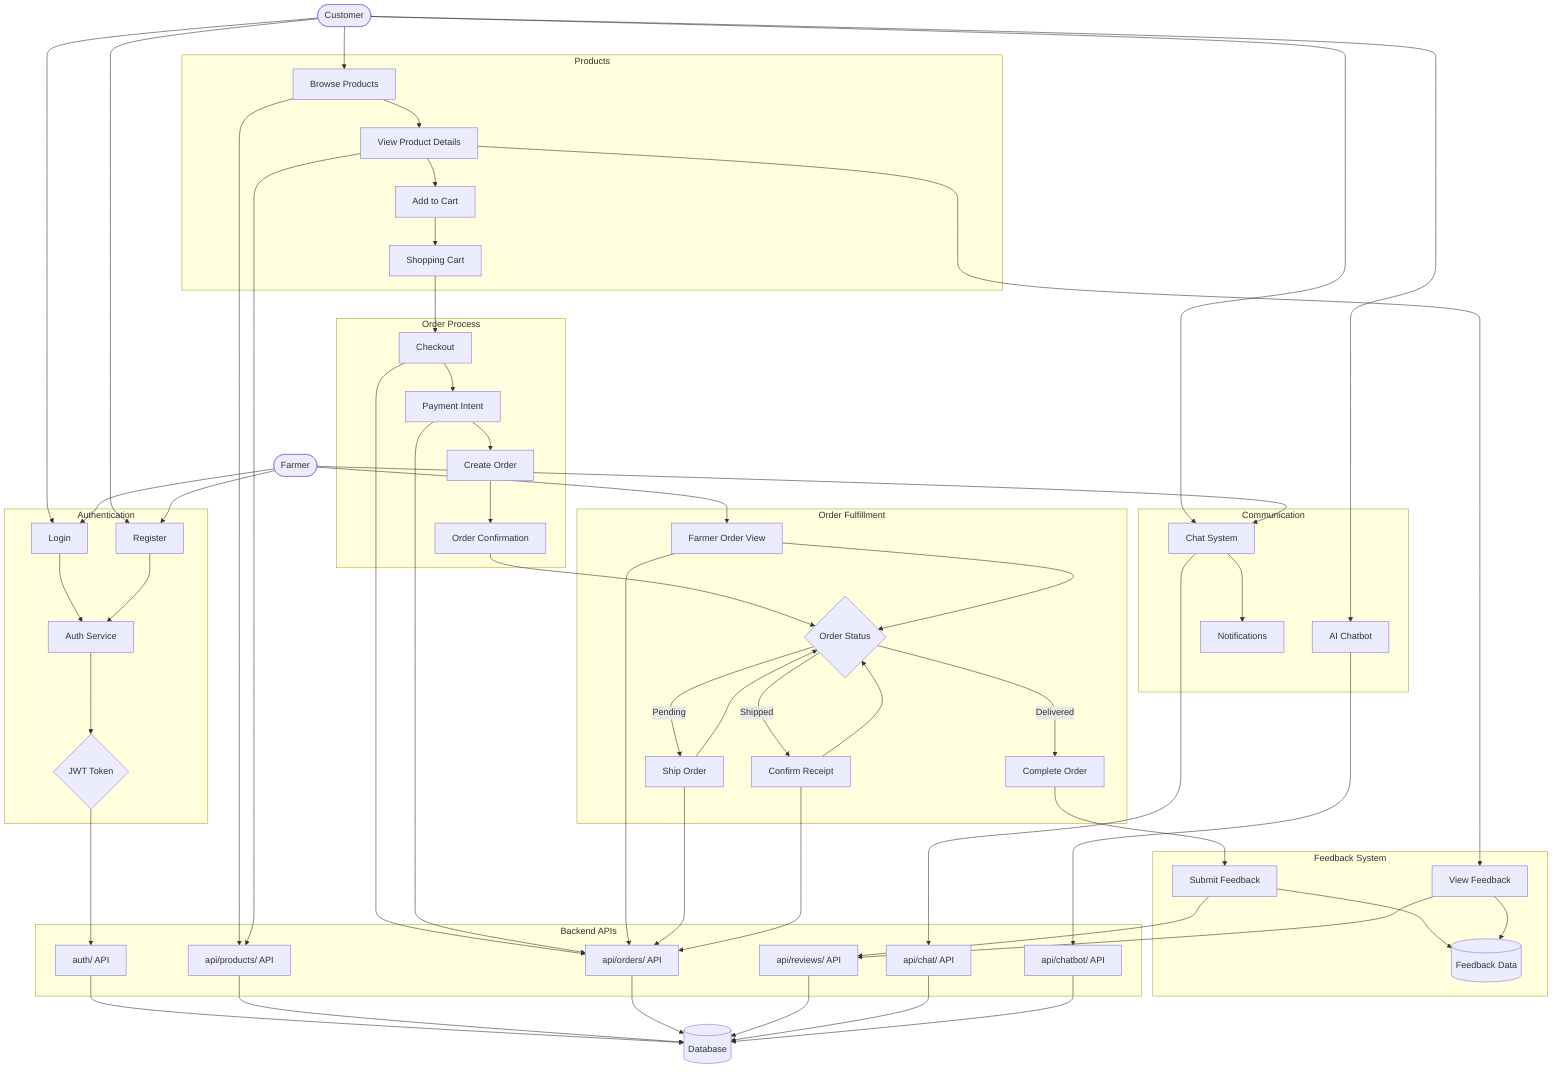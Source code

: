 flowchart TD
    %% Main user types
    Customer([Customer])
    Farmer([Farmer])
    
    %% Authentication Flow
    subgraph Authentication
        Login[Login]
        Register[Register]
        Auth[Auth Service]
        JWT{JWT Token}
    end
    
    %% Product Management Flow
    subgraph Products
        ProductsList[Browse Products]
        ProductDetail[View Product Details]
        AddToCart[Add to Cart]
        Cart[Shopping Cart]
    end
    
    %% Order Process Flow
    subgraph OrderProcess[Order Process]
        Checkout[Checkout]
        StripePayment[Payment Intent]
        OrderCreation[Create Order]
        OrderConfirmation[Order Confirmation]
    end
    
    %% Order Fulfillment Flow
    subgraph OrderFulfillment[Order Fulfillment]
        OrderStatus{Order Status}
        FarmerOrderView[Farmer Order View]
        ShipOrder[Ship Order]
        ReceiveOrder[Confirm Receipt]
        OrderComplete[Complete Order]
    end
    
    %% Feedback Flow
    subgraph FeedbackSystem[Feedback System]
        SubmitFeedback[Submit Feedback]
        ViewFeedback[View Feedback]
        FeedbackDB[(Feedback Data)]
    end
    
    %% Communication Flow
    subgraph Communication
        ChatSystem[Chat System]
        AIAssistant[AI Chatbot]
        Notifications[Notifications]
    end
    
    %% Backend APIs
    subgraph BackendAPIs[Backend APIs]
        AuthAPI["auth/ API"]
        ProductsAPI["api/products/ API"]
        OrdersAPI["api/orders/ API"]
        ChatAPI["api/chat/ API"]
        ChatbotAPI["api/chatbot/ API"]
        ReviewsAPI["api/reviews/ API"]
    end
    
    %% Database
    Database[(Database)]
    
    %% Flow Connections - Authentication
    Customer --> Login
    Customer --> Register
    Farmer --> Login
    Farmer --> Register
    Login --> Auth
    Register --> Auth
    Auth --> JWT
    JWT --> AuthAPI
    AuthAPI --> Database
    
    %% Flow Connections - Products
    Customer --> ProductsList
    ProductsList --> ProductDetail
    ProductDetail --> AddToCart
    AddToCart --> Cart
    ProductsList --> ProductsAPI
    ProductDetail --> ProductsAPI
    ProductsAPI --> Database
    
    %% Flow Connections - Orders
    Cart --> Checkout
    Checkout --> StripePayment
    StripePayment --> OrderCreation
    OrderCreation --> OrderConfirmation
    Checkout --> OrdersAPI
    StripePayment --> OrdersAPI
    OrdersAPI --> Database
    
    %% Flow Connections - Order Fulfillment
    OrderConfirmation --> OrderStatus
    Farmer --> FarmerOrderView
    FarmerOrderView --> OrderStatus
    OrderStatus -- Pending --> ShipOrder
    ShipOrder --> OrderStatus
    OrderStatus -- Shipped --> ReceiveOrder
    ReceiveOrder --> OrderStatus
    OrderStatus -- Delivered --> OrderComplete
    FarmerOrderView --> OrdersAPI
    ShipOrder --> OrdersAPI
    ReceiveOrder --> OrdersAPI
    
    %% Flow Connections - Feedback
    OrderComplete --> SubmitFeedback
    SubmitFeedback --> FeedbackDB
    ProductDetail --> ViewFeedback
    ViewFeedback --> FeedbackDB
    SubmitFeedback --> ReviewsAPI
    ViewFeedback --> ReviewsAPI
    ReviewsAPI --> Database
    
    %% Flow Connections - Communication
    Customer --> ChatSystem
    Farmer --> ChatSystem
    Customer --> AIAssistant
    ChatSystem --> Notifications
    AIAssistant --> ChatbotAPI
    ChatSystem --> ChatAPI
    ChatAPI --> Database
    ChatbotAPI --> Database